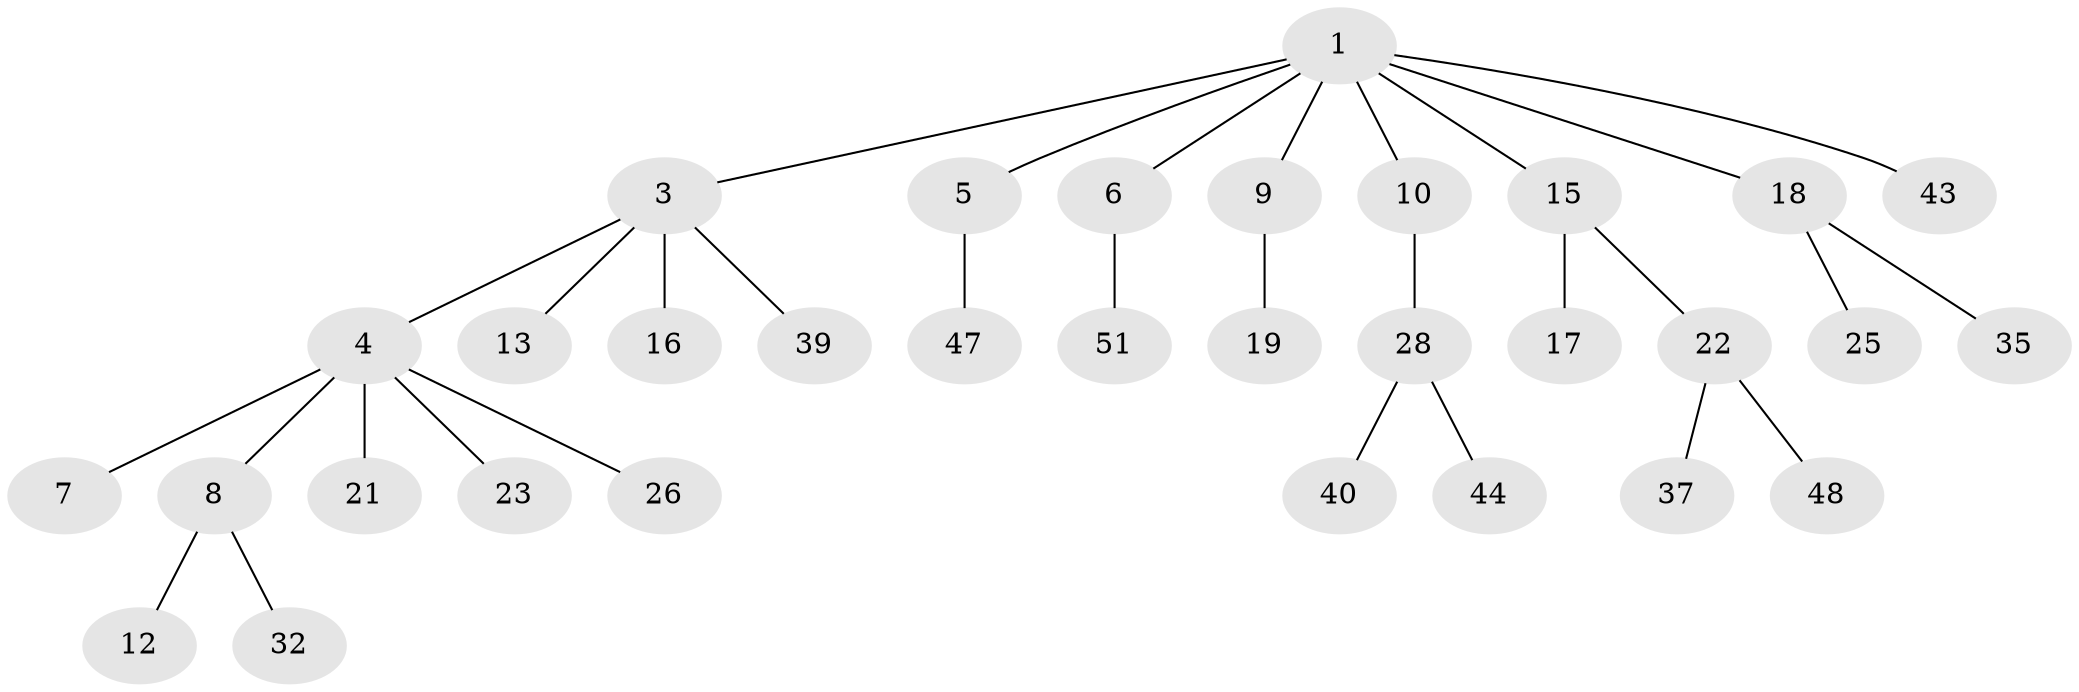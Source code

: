 // original degree distribution, {4: 0.07407407407407407, 6: 0.037037037037037035, 5: 0.018518518518518517, 2: 0.2962962962962963, 1: 0.48148148148148145, 3: 0.09259259259259259}
// Generated by graph-tools (version 1.1) at 2025/19/03/04/25 18:19:12]
// undirected, 32 vertices, 31 edges
graph export_dot {
graph [start="1"]
  node [color=gray90,style=filled];
  1 [super="+2"];
  3;
  4;
  5;
  6;
  7;
  8 [super="+38+24"];
  9 [super="+20+11"];
  10;
  12;
  13 [super="+14"];
  15 [super="+36"];
  16 [super="+27"];
  17;
  18 [super="+41+30"];
  19 [super="+31+42"];
  21;
  22 [super="+29"];
  23;
  25;
  26 [super="+34"];
  28 [super="+33"];
  32;
  35;
  37 [super="+46"];
  39 [super="+49"];
  40;
  43;
  44;
  47;
  48;
  51 [super="+54"];
  1 -- 3;
  1 -- 9;
  1 -- 15;
  1 -- 18;
  1 -- 5;
  1 -- 6;
  1 -- 10;
  1 -- 43;
  3 -- 4;
  3 -- 13;
  3 -- 16;
  3 -- 39;
  4 -- 7;
  4 -- 8;
  4 -- 21;
  4 -- 23;
  4 -- 26;
  5 -- 47;
  6 -- 51;
  8 -- 12;
  8 -- 32;
  9 -- 19;
  10 -- 28;
  15 -- 17;
  15 -- 22;
  18 -- 25;
  18 -- 35;
  22 -- 48;
  22 -- 37;
  28 -- 40;
  28 -- 44;
}
